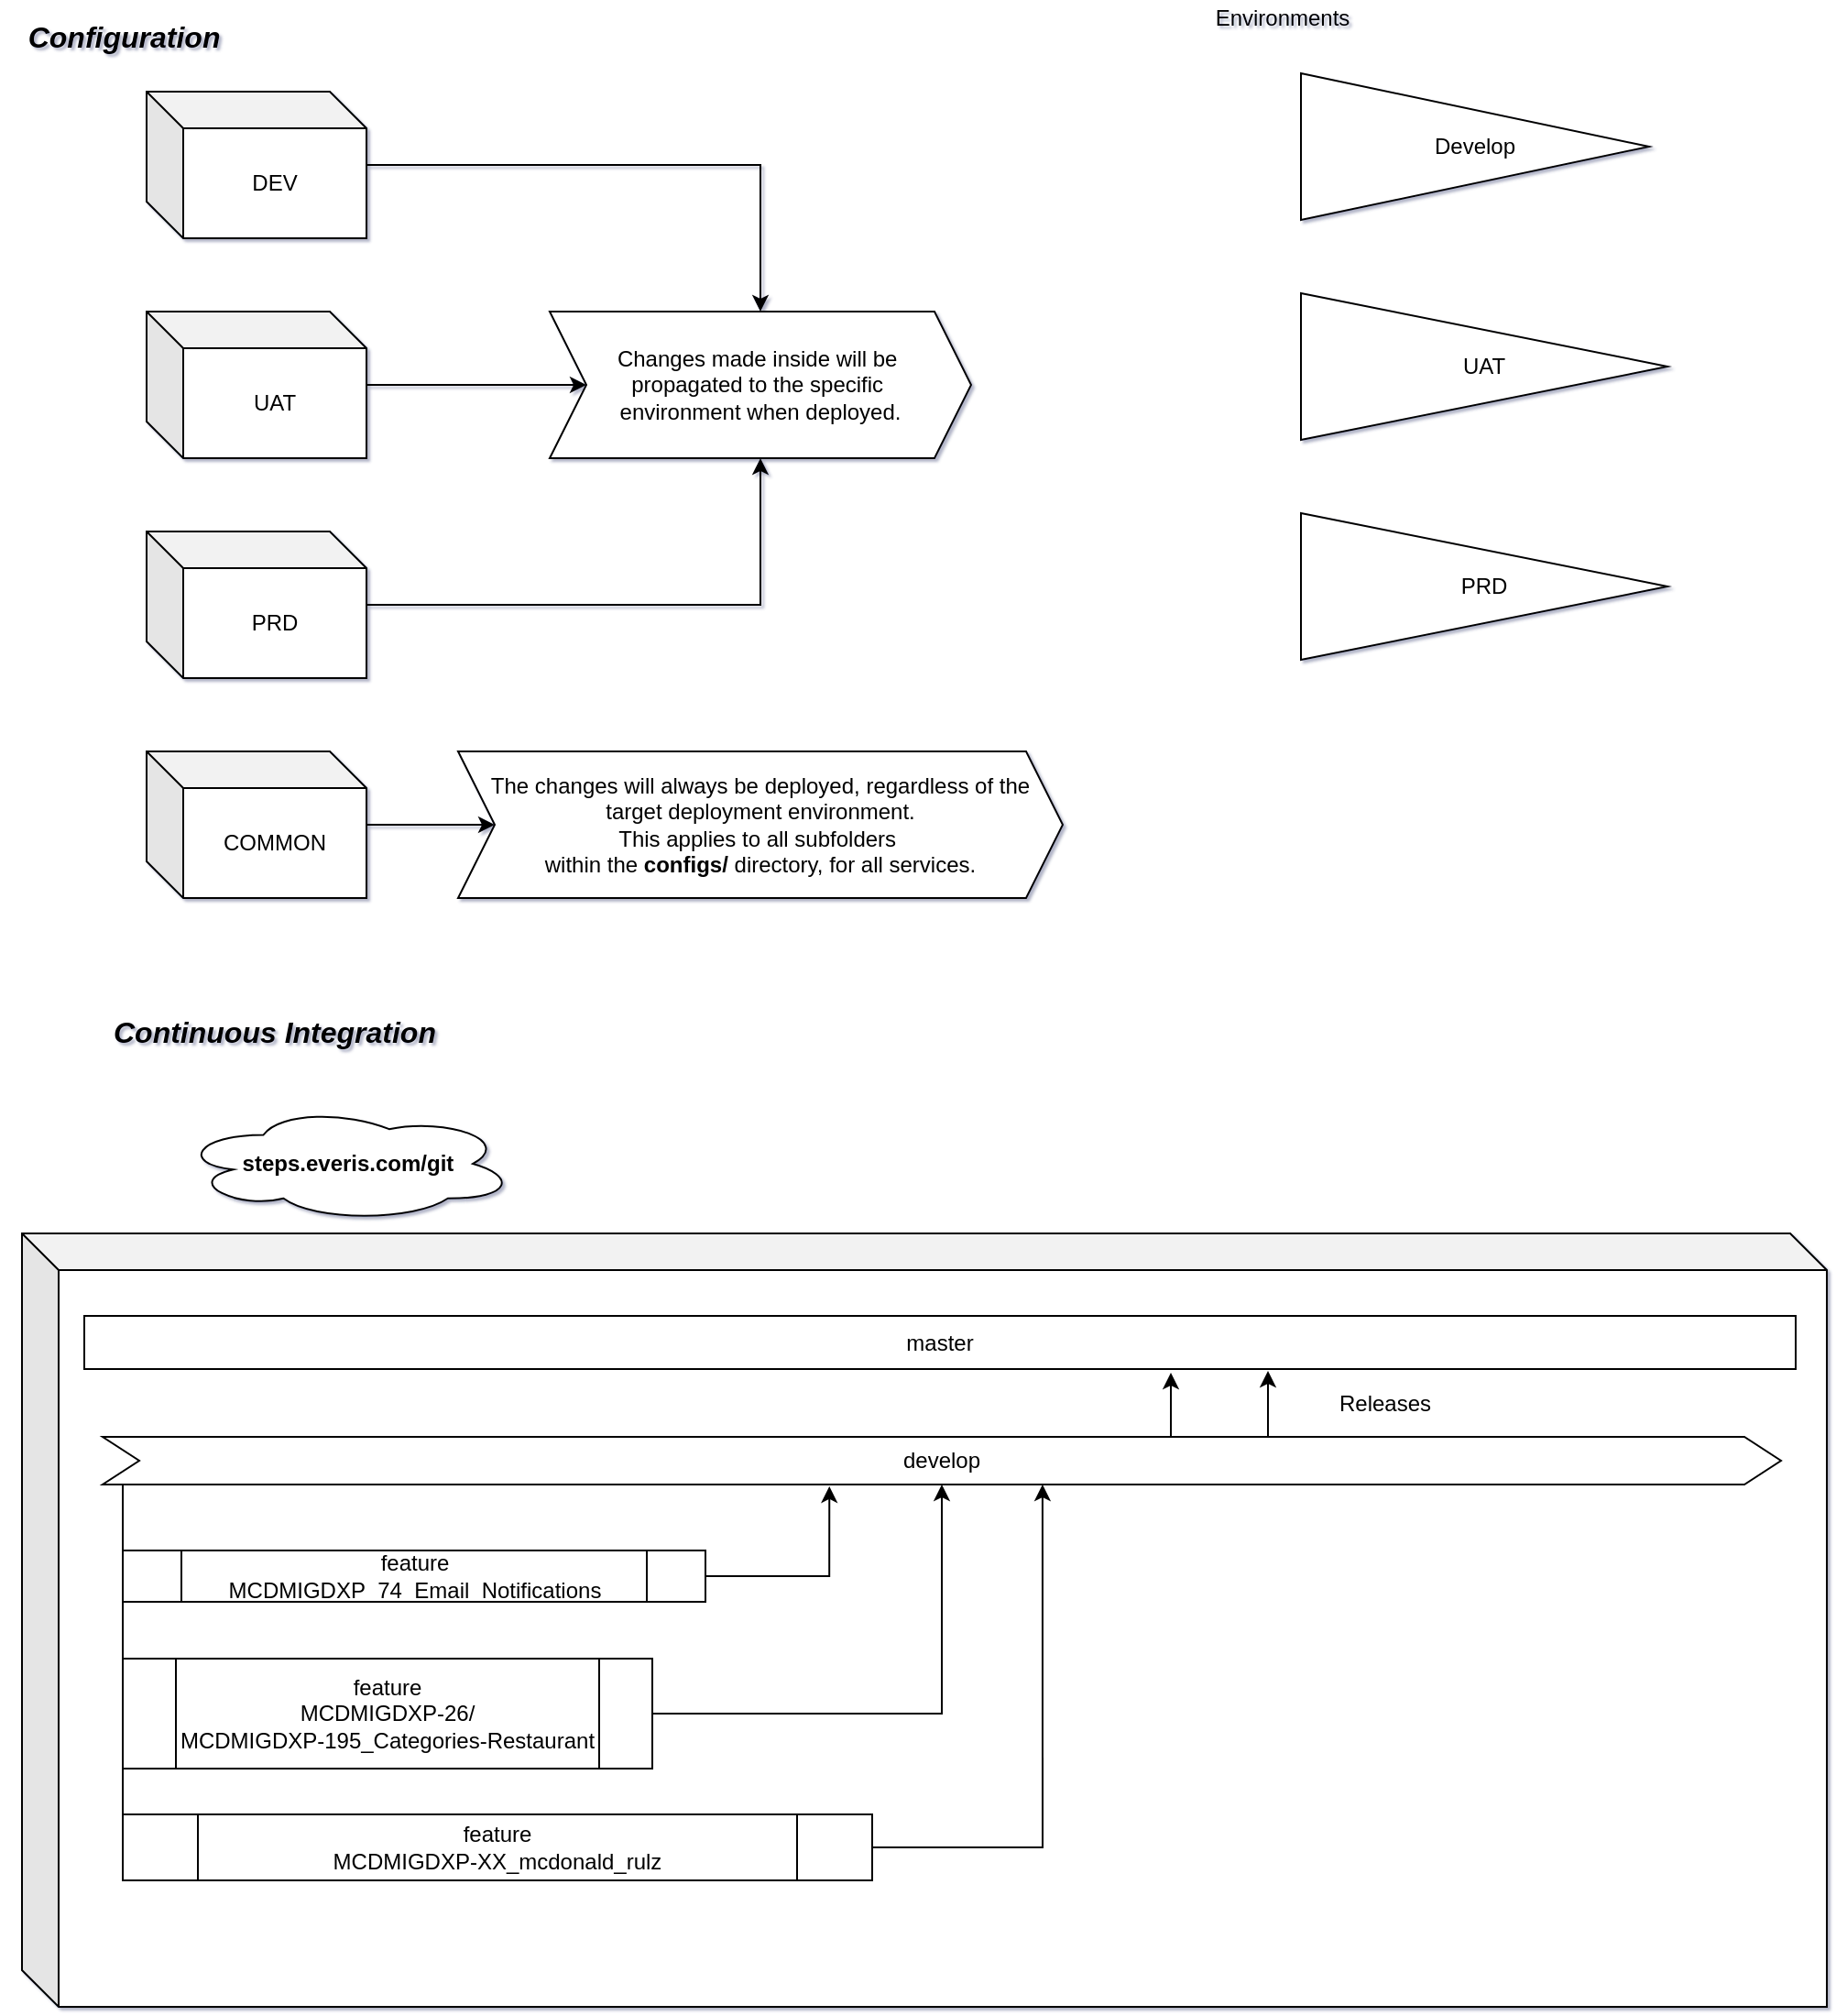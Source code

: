 <mxfile version="13.6.9" type="github">
  <diagram id="O7x52xXZMumNZvnUF8GZ" name="Page-1">
    <mxGraphModel dx="1313" dy="804" grid="0" gridSize="10" guides="1" tooltips="1" connect="1" arrows="1" fold="1" page="0" pageScale="1" pageWidth="1200" pageHeight="1600" background="none" math="0" shadow="1">
      <root>
        <mxCell id="0" />
        <mxCell id="1" parent="0" />
        <mxCell id="VfZf6pHmzGxJr0AxBlC9-10" value="" style="ellipse;shape=cloud;whiteSpace=wrap;html=1;" vertex="1" parent="1">
          <mxGeometry x="138" y="633.5" width="183" height="63" as="geometry" />
        </mxCell>
        <mxCell id="nsGSoqTJ4yFIo4ANm3ig-1" value="Environments" style="text;html=1;strokeColor=none;fillColor=none;align=center;verticalAlign=middle;whiteSpace=wrap;rounded=0;" parent="1" vertex="1">
          <mxGeometry x="670" y="30" width="140" height="20" as="geometry" />
        </mxCell>
        <mxCell id="nsGSoqTJ4yFIo4ANm3ig-2" value="Develop" style="triangle;whiteSpace=wrap;html=1;" parent="1" vertex="1">
          <mxGeometry x="750" y="70" width="190" height="80" as="geometry" />
        </mxCell>
        <mxCell id="nsGSoqTJ4yFIo4ANm3ig-3" value="UAT" style="triangle;whiteSpace=wrap;html=1;" parent="1" vertex="1">
          <mxGeometry x="750" y="190" width="200" height="80" as="geometry" />
        </mxCell>
        <mxCell id="nsGSoqTJ4yFIo4ANm3ig-4" value="PRD" style="triangle;whiteSpace=wrap;html=1;" parent="1" vertex="1">
          <mxGeometry x="750" y="310" width="200" height="80" as="geometry" />
        </mxCell>
        <mxCell id="nsGSoqTJ4yFIo4ANm3ig-5" value="&lt;font style=&quot;font-size: 16px&quot;&gt;&lt;b&gt;&lt;i&gt;Configuration&amp;nbsp;&lt;/i&gt;&lt;/b&gt;&lt;/font&gt;" style="text;html=1;strokeColor=none;fillColor=none;align=center;verticalAlign=middle;whiteSpace=wrap;rounded=0;" parent="1" vertex="1">
          <mxGeometry x="40" y="40" width="140" height="20" as="geometry" />
        </mxCell>
        <mxCell id="nsGSoqTJ4yFIo4ANm3ig-12" value="" style="edgeStyle=orthogonalEdgeStyle;rounded=0;orthogonalLoop=1;jettySize=auto;html=1;entryX=0.5;entryY=0;entryDx=0;entryDy=0;" parent="1" source="nsGSoqTJ4yFIo4ANm3ig-6" target="nsGSoqTJ4yFIo4ANm3ig-18" edge="1">
          <mxGeometry relative="1" as="geometry">
            <mxPoint x="525" y="200" as="targetPoint" />
          </mxGeometry>
        </mxCell>
        <mxCell id="nsGSoqTJ4yFIo4ANm3ig-6" value="DEV" style="shape=cube;whiteSpace=wrap;html=1;boundedLbl=1;backgroundOutline=1;darkOpacity=0.05;darkOpacity2=0.1;" parent="1" vertex="1">
          <mxGeometry x="120" y="80" width="120" height="80" as="geometry" />
        </mxCell>
        <mxCell id="nsGSoqTJ4yFIo4ANm3ig-13" style="edgeStyle=orthogonalEdgeStyle;rounded=0;orthogonalLoop=1;jettySize=auto;html=1;entryX=0;entryY=0.5;entryDx=0;entryDy=0;" parent="1" source="nsGSoqTJ4yFIo4ANm3ig-7" target="nsGSoqTJ4yFIo4ANm3ig-18" edge="1">
          <mxGeometry relative="1" as="geometry">
            <mxPoint x="417.5" y="244" as="targetPoint" />
          </mxGeometry>
        </mxCell>
        <mxCell id="nsGSoqTJ4yFIo4ANm3ig-7" value="UAT" style="shape=cube;whiteSpace=wrap;html=1;boundedLbl=1;backgroundOutline=1;darkOpacity=0.05;darkOpacity2=0.1;" parent="1" vertex="1">
          <mxGeometry x="120" y="200" width="120" height="80" as="geometry" />
        </mxCell>
        <mxCell id="nsGSoqTJ4yFIo4ANm3ig-14" style="edgeStyle=orthogonalEdgeStyle;rounded=0;orthogonalLoop=1;jettySize=auto;html=1;entryX=0.5;entryY=1;entryDx=0;entryDy=0;" parent="1" source="nsGSoqTJ4yFIo4ANm3ig-8" target="nsGSoqTJ4yFIo4ANm3ig-18" edge="1">
          <mxGeometry relative="1" as="geometry">
            <mxPoint x="537.5" y="304.5" as="targetPoint" />
          </mxGeometry>
        </mxCell>
        <mxCell id="nsGSoqTJ4yFIo4ANm3ig-8" value="PRD&lt;span style=&quot;color: rgba(0 , 0 , 0 , 0) ; font-family: monospace ; font-size: 0px&quot;&gt;%3CmxGraphModel%3E%3Croot%3E%3CmxCell%20id%3D%220%22%2F%3E%3CmxCell%20id%3D%221%22%20parent%3D%220%22%2F%3E%3CmxCell%20id%3D%222%22%20value%3D%22UAT%22%20style%3D%22shape%3Dcube%3BwhiteSpace%3Dwrap%3Bhtml%3D1%3BboundedLbl%3D1%3BbackgroundOutline%3D1%3BdarkOpacity%3D0.05%3BdarkOpacity2%3D0.1%3B%22%20vertex%3D%221%22%20parent%3D%221%22%3E%3CmxGeometry%20x%3D%22120%22%20y%3D%22200%22%20width%3D%22120%22%20height%3D%2280%22%20as%3D%22geometry%22%2F%3E%3C%2FmxCell%3E%3C%2Froot%3E%3C%2FmxGraphModel%3E&lt;/span&gt;" style="shape=cube;whiteSpace=wrap;html=1;boundedLbl=1;backgroundOutline=1;darkOpacity=0.05;darkOpacity2=0.1;" parent="1" vertex="1">
          <mxGeometry x="120" y="320" width="120" height="80" as="geometry" />
        </mxCell>
        <mxCell id="nsGSoqTJ4yFIo4ANm3ig-17" style="edgeStyle=orthogonalEdgeStyle;rounded=0;orthogonalLoop=1;jettySize=auto;html=1;entryX=0;entryY=0.5;entryDx=0;entryDy=0;" parent="1" source="nsGSoqTJ4yFIo4ANm3ig-9" target="nsGSoqTJ4yFIo4ANm3ig-19" edge="1">
          <mxGeometry relative="1" as="geometry">
            <mxPoint x="372" y="475" as="targetPoint" />
          </mxGeometry>
        </mxCell>
        <mxCell id="nsGSoqTJ4yFIo4ANm3ig-9" value="COMMON" style="shape=cube;whiteSpace=wrap;html=1;boundedLbl=1;backgroundOutline=1;darkOpacity=0.05;darkOpacity2=0.1;" parent="1" vertex="1">
          <mxGeometry x="120" y="440" width="120" height="80" as="geometry" />
        </mxCell>
        <mxCell id="nsGSoqTJ4yFIo4ANm3ig-18" value="&lt;span&gt;Changes made inside will be&amp;nbsp;&lt;/span&gt;&lt;br&gt;&lt;span&gt;propagated to the specific&amp;nbsp;&lt;/span&gt;&lt;br&gt;&lt;span&gt;environment when deployed.&lt;/span&gt;" style="shape=step;perimeter=stepPerimeter;whiteSpace=wrap;html=1;fixedSize=1;" parent="1" vertex="1">
          <mxGeometry x="340" y="200" width="230" height="80" as="geometry" />
        </mxCell>
        <mxCell id="nsGSoqTJ4yFIo4ANm3ig-19" value="&lt;span&gt;The changes will always be deployed, regardless of the target&amp;nbsp;&lt;/span&gt;&lt;span&gt;deployment environment. &lt;br&gt;This applies to all subfolders&amp;nbsp;&lt;/span&gt;&lt;br&gt;&lt;span&gt;within the&amp;nbsp;&lt;/span&gt;&lt;b&gt;configs/&lt;/b&gt;&lt;span&gt;&amp;nbsp;directory, for all services.&lt;/span&gt;" style="shape=step;perimeter=stepPerimeter;whiteSpace=wrap;html=1;fixedSize=1;" parent="1" vertex="1">
          <mxGeometry x="290" y="440" width="330" height="80" as="geometry" />
        </mxCell>
        <mxCell id="VfZf6pHmzGxJr0AxBlC9-2" value="&lt;div&gt;&lt;span style=&quot;font-size: 16px&quot;&gt;&lt;b&gt;&lt;i&gt;Continuous Integration&lt;/i&gt;&lt;/b&gt;&lt;/span&gt;&lt;/div&gt;&lt;div&gt;&lt;br&gt;&lt;/div&gt;" style="text;html=1;strokeColor=none;fillColor=none;align=center;verticalAlign=middle;whiteSpace=wrap;rounded=0;" vertex="1" parent="1">
          <mxGeometry x="70" y="590" width="240" height="20" as="geometry" />
        </mxCell>
        <mxCell id="VfZf6pHmzGxJr0AxBlC9-3" value="" style="shape=image;html=1;verticalAlign=top;verticalLabelPosition=bottom;labelBackgroundColor=#ffffff;imageAspect=0;aspect=fixed;image=https://cdn4.iconfinder.com/data/icons/logos-and-brands/512/144_Gitlab_logo_logos-128.png" vertex="1" parent="1">
          <mxGeometry x="60" y="630" width="70" height="70" as="geometry" />
        </mxCell>
        <mxCell id="VfZf6pHmzGxJr0AxBlC9-4" value="&lt;b&gt;steps.everis.com/git&lt;/b&gt;" style="text;html=1;strokeColor=none;fillColor=none;align=center;verticalAlign=middle;whiteSpace=wrap;rounded=0;" vertex="1" parent="1">
          <mxGeometry x="160.5" y="655" width="138" height="20" as="geometry" />
        </mxCell>
        <mxCell id="VfZf6pHmzGxJr0AxBlC9-8" style="edgeStyle=orthogonalEdgeStyle;rounded=0;orthogonalLoop=1;jettySize=auto;html=1;exitX=0.5;exitY=1;exitDx=0;exitDy=0;" edge="1" parent="1" source="VfZf6pHmzGxJr0AxBlC9-4" target="VfZf6pHmzGxJr0AxBlC9-4">
          <mxGeometry relative="1" as="geometry" />
        </mxCell>
        <mxCell id="VfZf6pHmzGxJr0AxBlC9-11" value="" style="shape=cube;whiteSpace=wrap;html=1;boundedLbl=1;backgroundOutline=1;darkOpacity=0.05;darkOpacity2=0.1;" vertex="1" parent="1">
          <mxGeometry x="52" y="703" width="985" height="422" as="geometry" />
        </mxCell>
        <mxCell id="VfZf6pHmzGxJr0AxBlC9-12" value="develop" style="shape=step;perimeter=stepPerimeter;whiteSpace=wrap;html=1;fixedSize=1;" vertex="1" parent="1">
          <mxGeometry x="96" y="814" width="916" height="26" as="geometry" />
        </mxCell>
        <mxCell id="VfZf6pHmzGxJr0AxBlC9-13" value="master" style="rounded=0;whiteSpace=wrap;html=1;" vertex="1" parent="1">
          <mxGeometry x="86" y="748" width="934" height="29" as="geometry" />
        </mxCell>
        <mxCell id="VfZf6pHmzGxJr0AxBlC9-21" style="edgeStyle=orthogonalEdgeStyle;rounded=0;orthogonalLoop=1;jettySize=auto;html=1;entryX=0.433;entryY=1.038;entryDx=0;entryDy=0;entryPerimeter=0;" edge="1" parent="1" source="VfZf6pHmzGxJr0AxBlC9-14" target="VfZf6pHmzGxJr0AxBlC9-12">
          <mxGeometry relative="1" as="geometry">
            <Array as="points">
              <mxPoint x="493" y="890" />
            </Array>
          </mxGeometry>
        </mxCell>
        <mxCell id="VfZf6pHmzGxJr0AxBlC9-14" value="feature&lt;br&gt;MCDMIGDXP_74_Email_Notifications" style="shape=process;whiteSpace=wrap;html=1;backgroundOutline=1;" vertex="1" parent="1">
          <mxGeometry x="107" y="876" width="318" height="28" as="geometry" />
        </mxCell>
        <mxCell id="VfZf6pHmzGxJr0AxBlC9-20" style="edgeStyle=orthogonalEdgeStyle;rounded=0;orthogonalLoop=1;jettySize=auto;html=1;" edge="1" parent="1" source="VfZf6pHmzGxJr0AxBlC9-15" target="VfZf6pHmzGxJr0AxBlC9-12">
          <mxGeometry relative="1" as="geometry">
            <Array as="points">
              <mxPoint x="554" y="965" />
            </Array>
          </mxGeometry>
        </mxCell>
        <mxCell id="VfZf6pHmzGxJr0AxBlC9-15" value="feature&lt;br&gt;MCDMIGDXP-26/&lt;br&gt;MCDMIGDXP-195_Categories-Restaurant" style="shape=process;whiteSpace=wrap;html=1;backgroundOutline=1;" vertex="1" parent="1">
          <mxGeometry x="107" y="935" width="289" height="60" as="geometry" />
        </mxCell>
        <mxCell id="VfZf6pHmzGxJr0AxBlC9-17" value="" style="endArrow=none;html=1;exitX=0;exitY=1;exitDx=0;exitDy=0;" edge="1" parent="1" source="VfZf6pHmzGxJr0AxBlC9-19">
          <mxGeometry width="50" height="50" relative="1" as="geometry">
            <mxPoint x="107" y="1104" as="sourcePoint" />
            <mxPoint x="107" y="840" as="targetPoint" />
          </mxGeometry>
        </mxCell>
        <mxCell id="VfZf6pHmzGxJr0AxBlC9-22" style="edgeStyle=orthogonalEdgeStyle;rounded=0;orthogonalLoop=1;jettySize=auto;html=1;entryX=0.56;entryY=1;entryDx=0;entryDy=0;entryPerimeter=0;" edge="1" parent="1" source="VfZf6pHmzGxJr0AxBlC9-19" target="VfZf6pHmzGxJr0AxBlC9-12">
          <mxGeometry relative="1" as="geometry">
            <Array as="points">
              <mxPoint x="609" y="1038" />
            </Array>
          </mxGeometry>
        </mxCell>
        <mxCell id="VfZf6pHmzGxJr0AxBlC9-19" value="feature&lt;br&gt;MCDMIGDXP-XX_mcdonald_rulz" style="shape=process;whiteSpace=wrap;html=1;backgroundOutline=1;" vertex="1" parent="1">
          <mxGeometry x="107" y="1020" width="409" height="36" as="geometry" />
        </mxCell>
        <mxCell id="VfZf6pHmzGxJr0AxBlC9-24" value="" style="endArrow=classic;html=1;" edge="1" parent="1">
          <mxGeometry width="50" height="50" relative="1" as="geometry">
            <mxPoint x="679" y="814" as="sourcePoint" />
            <mxPoint x="679" y="779" as="targetPoint" />
          </mxGeometry>
        </mxCell>
        <mxCell id="VfZf6pHmzGxJr0AxBlC9-25" value="" style="endArrow=classic;html=1;" edge="1" parent="1">
          <mxGeometry width="50" height="50" relative="1" as="geometry">
            <mxPoint x="732" y="814" as="sourcePoint" />
            <mxPoint x="732" y="778" as="targetPoint" />
          </mxGeometry>
        </mxCell>
        <mxCell id="VfZf6pHmzGxJr0AxBlC9-28" value="Releases" style="text;html=1;strokeColor=none;fillColor=none;align=center;verticalAlign=middle;whiteSpace=wrap;rounded=0;" vertex="1" parent="1">
          <mxGeometry x="750" y="786" width="92" height="20" as="geometry" />
        </mxCell>
      </root>
    </mxGraphModel>
  </diagram>
</mxfile>
